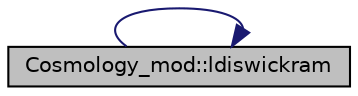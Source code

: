 digraph "Cosmology_mod::ldiswickram"
{
 // LATEX_PDF_SIZE
  edge [fontname="Helvetica",fontsize="10",labelfontname="Helvetica",labelfontsize="10"];
  node [fontname="Helvetica",fontsize="10",shape=record];
  rankdir="LR";
  Node1 [label="Cosmology_mod::ldiswickram",height=0.2,width=0.4,color="black", fillcolor="grey75", style="filled", fontcolor="black",tooltip="Return the approximation to the cosmological luminosity distance."];
  Node1 -> Node1 [color="midnightblue",fontsize="10",style="solid",fontname="Helvetica"];
}

